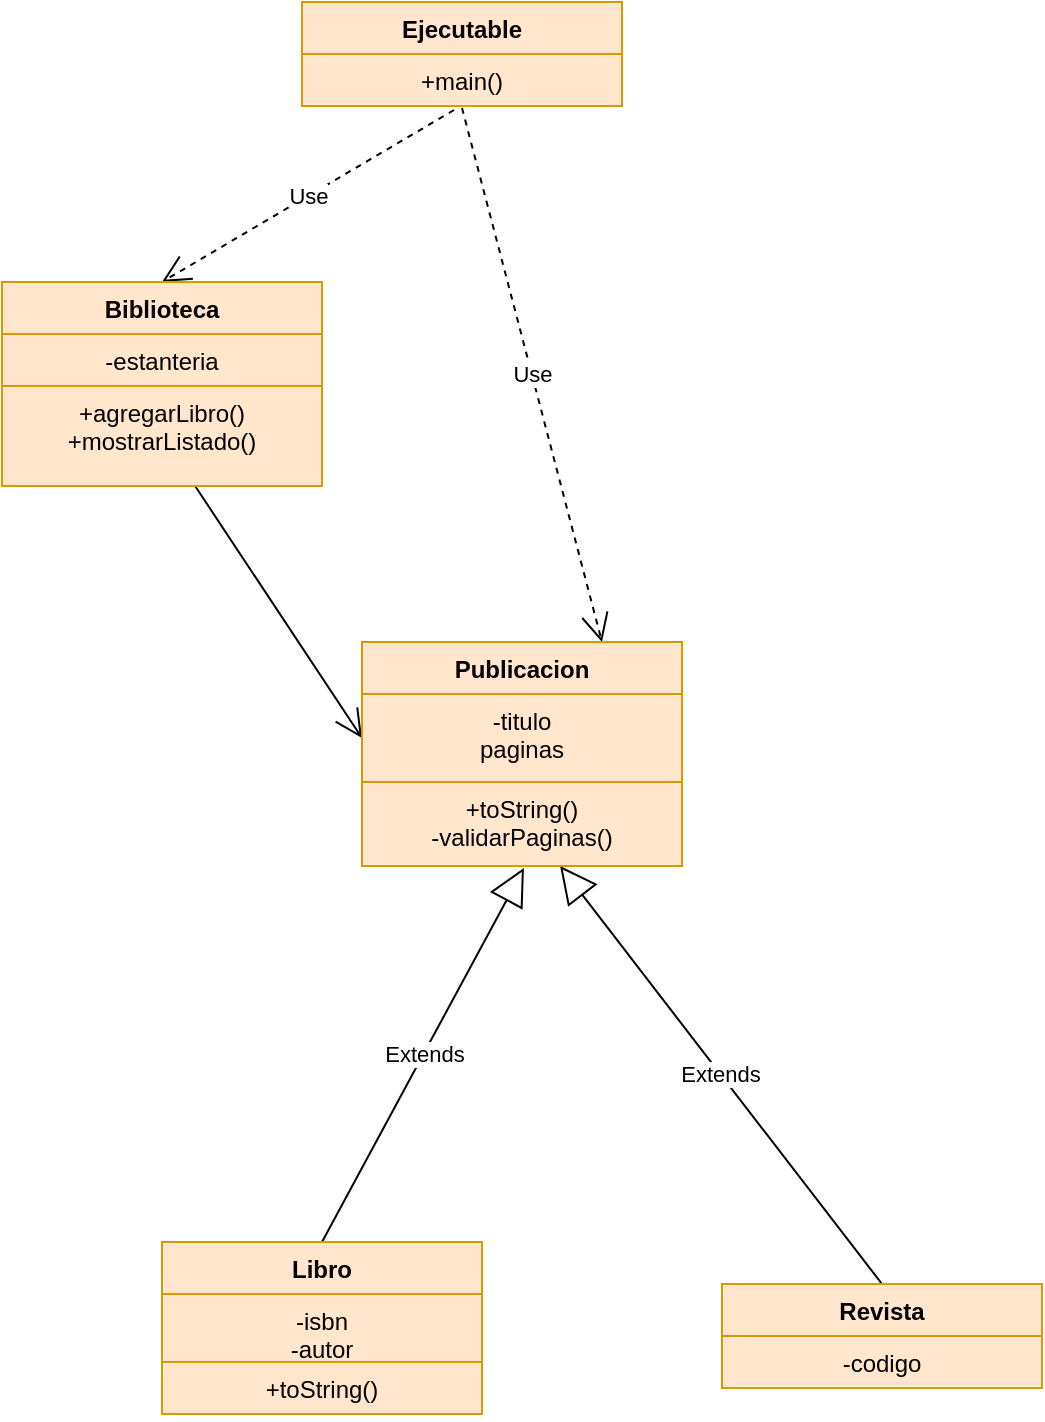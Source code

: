 <mxfile version="12.9.13" type="device"><diagram id="Cd947MlVG7pnXgEhjnAm" name="Page-1"><mxGraphModel dx="1086" dy="806" grid="1" gridSize="10" guides="1" tooltips="1" connect="1" arrows="1" fold="1" page="1" pageScale="1" pageWidth="827" pageHeight="1169" math="0" shadow="0"><root><mxCell id="0"/><mxCell id="1" parent="0"/><mxCell id="6b3GPm1XgVP0OcK6DlwV-27" value="Use" style="endArrow=open;endSize=12;dashed=1;html=1;entryX=0.75;entryY=0;entryDx=0;entryDy=0;exitX=0.5;exitY=1.038;exitDx=0;exitDy=0;exitPerimeter=0;" parent="1" source="6b3GPm1XgVP0OcK6DlwV-8" target="6b3GPm1XgVP0OcK6DlwV-13" edge="1"><mxGeometry width="160" relative="1" as="geometry"><mxPoint x="490" y="230" as="sourcePoint"/><mxPoint x="410" y="280" as="targetPoint"/></mxGeometry></mxCell><mxCell id="6b3GPm1XgVP0OcK6DlwV-26" value="Use" style="endArrow=open;endSize=12;dashed=1;html=1;entryX=0.5;entryY=0;entryDx=0;entryDy=0;exitX=0.475;exitY=1.077;exitDx=0;exitDy=0;exitPerimeter=0;" parent="1" source="6b3GPm1XgVP0OcK6DlwV-8" target="6b3GPm1XgVP0OcK6DlwV-9" edge="1"><mxGeometry width="160" relative="1" as="geometry"><mxPoint x="300" y="230" as="sourcePoint"/><mxPoint x="280" y="380" as="targetPoint"/></mxGeometry></mxCell><mxCell id="6b3GPm1XgVP0OcK6DlwV-28" value="Extends" style="endArrow=block;endSize=16;endFill=0;html=1;entryX=0.506;entryY=1.024;entryDx=0;entryDy=0;entryPerimeter=0;exitX=0.5;exitY=0;exitDx=0;exitDy=0;" parent="1" source="6b3GPm1XgVP0OcK6DlwV-21" target="6b3GPm1XgVP0OcK6DlwV-16" edge="1"><mxGeometry width="160" relative="1" as="geometry"><mxPoint x="280" y="740" as="sourcePoint"/><mxPoint x="440" y="740" as="targetPoint"/></mxGeometry></mxCell><mxCell id="6b3GPm1XgVP0OcK6DlwV-29" value="Extends" style="endArrow=block;endSize=16;endFill=0;html=1;exitX=0.5;exitY=0;exitDx=0;exitDy=0;entryX=0.619;entryY=1;entryDx=0;entryDy=0;entryPerimeter=0;" parent="1" source="6b3GPm1XgVP0OcK6DlwV-17" target="6b3GPm1XgVP0OcK6DlwV-16" edge="1"><mxGeometry width="160" relative="1" as="geometry"><mxPoint x="400" y="600" as="sourcePoint"/><mxPoint x="450" y="520" as="targetPoint"/></mxGeometry></mxCell><mxCell id="p1MWKkduWVAjGEMdSMck-4" value="" style="endArrow=open;endFill=1;endSize=12;html=1;entryX=0;entryY=0.5;entryDx=0;entryDy=0;" parent="1" source="6b3GPm1XgVP0OcK6DlwV-12" target="6b3GPm1XgVP0OcK6DlwV-14" edge="1"><mxGeometry width="160" relative="1" as="geometry"><mxPoint x="80" y="480" as="sourcePoint"/><mxPoint x="240" y="480" as="targetPoint"/></mxGeometry></mxCell><mxCell id="6b3GPm1XgVP0OcK6DlwV-5" value="Ejecutable" style="swimlane;fontStyle=1;align=center;verticalAlign=top;childLayout=stackLayout;horizontal=1;startSize=26;horizontalStack=0;resizeParent=1;resizeParentMax=0;resizeLast=0;collapsible=1;marginBottom=0;fillColor=#ffe6cc;strokeColor=#d79b00;" parent="1" vertex="1"><mxGeometry x="310" y="80" width="160" height="52" as="geometry"/></mxCell><mxCell id="6b3GPm1XgVP0OcK6DlwV-8" value="+main()" style="text;strokeColor=#d79b00;fillColor=#ffe6cc;align=center;verticalAlign=top;spacingLeft=4;spacingRight=4;overflow=hidden;rotatable=0;points=[[0,0.5],[1,0.5]];portConstraint=eastwest;" parent="6b3GPm1XgVP0OcK6DlwV-5" vertex="1"><mxGeometry y="26" width="160" height="26" as="geometry"/></mxCell><mxCell id="6b3GPm1XgVP0OcK6DlwV-9" value="Biblioteca&#10;" style="swimlane;fontStyle=1;align=center;verticalAlign=top;childLayout=stackLayout;horizontal=1;startSize=26;horizontalStack=0;resizeParent=1;resizeParentMax=0;resizeLast=0;collapsible=1;marginBottom=0;fillColor=#ffe6cc;strokeColor=#d79b00;" parent="1" vertex="1"><mxGeometry x="160" y="220" width="160" height="102" as="geometry"><mxRectangle x="410" y="370" width="90" height="26" as="alternateBounds"/></mxGeometry></mxCell><mxCell id="6b3GPm1XgVP0OcK6DlwV-10" value="-estanteria" style="text;strokeColor=#d79b00;fillColor=#ffe6cc;align=center;verticalAlign=top;spacingLeft=4;spacingRight=4;overflow=hidden;rotatable=0;points=[[0,0.5],[1,0.5]];portConstraint=eastwest;" parent="6b3GPm1XgVP0OcK6DlwV-9" vertex="1"><mxGeometry y="26" width="160" height="26" as="geometry"/></mxCell><mxCell id="6b3GPm1XgVP0OcK6DlwV-12" value="+agregarLibro()&#10;+mostrarListado()&#10;" style="text;strokeColor=#d79b00;fillColor=#ffe6cc;align=center;verticalAlign=top;spacingLeft=4;spacingRight=4;overflow=hidden;rotatable=0;points=[[0,0.5],[1,0.5]];portConstraint=eastwest;" parent="6b3GPm1XgVP0OcK6DlwV-9" vertex="1"><mxGeometry y="52" width="160" height="50" as="geometry"/></mxCell><mxCell id="6b3GPm1XgVP0OcK6DlwV-21" value="Libro" style="swimlane;fontStyle=1;align=center;verticalAlign=top;childLayout=stackLayout;horizontal=1;startSize=26;horizontalStack=0;resizeParent=1;resizeParentMax=0;resizeLast=0;collapsible=1;marginBottom=0;fillColor=#ffe6cc;strokeColor=#d79b00;" parent="1" vertex="1"><mxGeometry x="240" y="700" width="160" height="86" as="geometry"/></mxCell><mxCell id="6b3GPm1XgVP0OcK6DlwV-22" value="-isbn&#10;-autor&#10;" style="text;strokeColor=#d79b00;fillColor=#ffe6cc;align=center;verticalAlign=top;spacingLeft=4;spacingRight=4;overflow=hidden;rotatable=0;points=[[0,0.5],[1,0.5]];portConstraint=eastwest;" parent="6b3GPm1XgVP0OcK6DlwV-21" vertex="1"><mxGeometry y="26" width="160" height="34" as="geometry"/></mxCell><mxCell id="6b3GPm1XgVP0OcK6DlwV-24" value="+toString()" style="text;strokeColor=#d79b00;fillColor=#ffe6cc;align=center;verticalAlign=top;spacingLeft=4;spacingRight=4;overflow=hidden;rotatable=0;points=[[0,0.5],[1,0.5]];portConstraint=eastwest;" parent="6b3GPm1XgVP0OcK6DlwV-21" vertex="1"><mxGeometry y="60" width="160" height="26" as="geometry"/></mxCell><mxCell id="6b3GPm1XgVP0OcK6DlwV-17" value="Revista" style="swimlane;fontStyle=1;align=center;verticalAlign=top;childLayout=stackLayout;horizontal=1;startSize=26;horizontalStack=0;resizeParent=1;resizeParentMax=0;resizeLast=0;collapsible=1;marginBottom=0;fillColor=#ffe6cc;strokeColor=#d79b00;" parent="1" vertex="1"><mxGeometry x="520" y="721" width="160" height="52" as="geometry"/></mxCell><mxCell id="6b3GPm1XgVP0OcK6DlwV-18" value="-codigo&#10;" style="text;strokeColor=#d79b00;fillColor=#ffe6cc;align=center;verticalAlign=top;spacingLeft=4;spacingRight=4;overflow=hidden;rotatable=0;points=[[0,0.5],[1,0.5]];portConstraint=eastwest;" parent="6b3GPm1XgVP0OcK6DlwV-17" vertex="1"><mxGeometry y="26" width="160" height="26" as="geometry"/></mxCell><mxCell id="6b3GPm1XgVP0OcK6DlwV-13" value="Publicacion" style="swimlane;fontStyle=1;align=center;verticalAlign=top;childLayout=stackLayout;horizontal=1;startSize=26;horizontalStack=0;resizeParent=1;resizeParentMax=0;resizeLast=0;collapsible=1;marginBottom=0;fillColor=#ffe6cc;strokeColor=#d79b00;" parent="1" vertex="1"><mxGeometry x="340" y="400" width="160" height="112" as="geometry"/></mxCell><mxCell id="6b3GPm1XgVP0OcK6DlwV-14" value="-titulo&#10;paginas&#10;" style="text;strokeColor=#d79b00;fillColor=#ffe6cc;align=center;verticalAlign=top;spacingLeft=4;spacingRight=4;overflow=hidden;rotatable=0;points=[[0,0.5],[1,0.5]];portConstraint=eastwest;" parent="6b3GPm1XgVP0OcK6DlwV-13" vertex="1"><mxGeometry y="26" width="160" height="44" as="geometry"/></mxCell><mxCell id="6b3GPm1XgVP0OcK6DlwV-16" value="+toString()&#10;-validarPaginas()" style="text;strokeColor=#d79b00;fillColor=#ffe6cc;align=center;verticalAlign=top;spacingLeft=4;spacingRight=4;overflow=hidden;rotatable=0;points=[[0,0.5],[1,0.5]];portConstraint=eastwest;" parent="6b3GPm1XgVP0OcK6DlwV-13" vertex="1"><mxGeometry y="70" width="160" height="42" as="geometry"/></mxCell></root></mxGraphModel></diagram></mxfile>